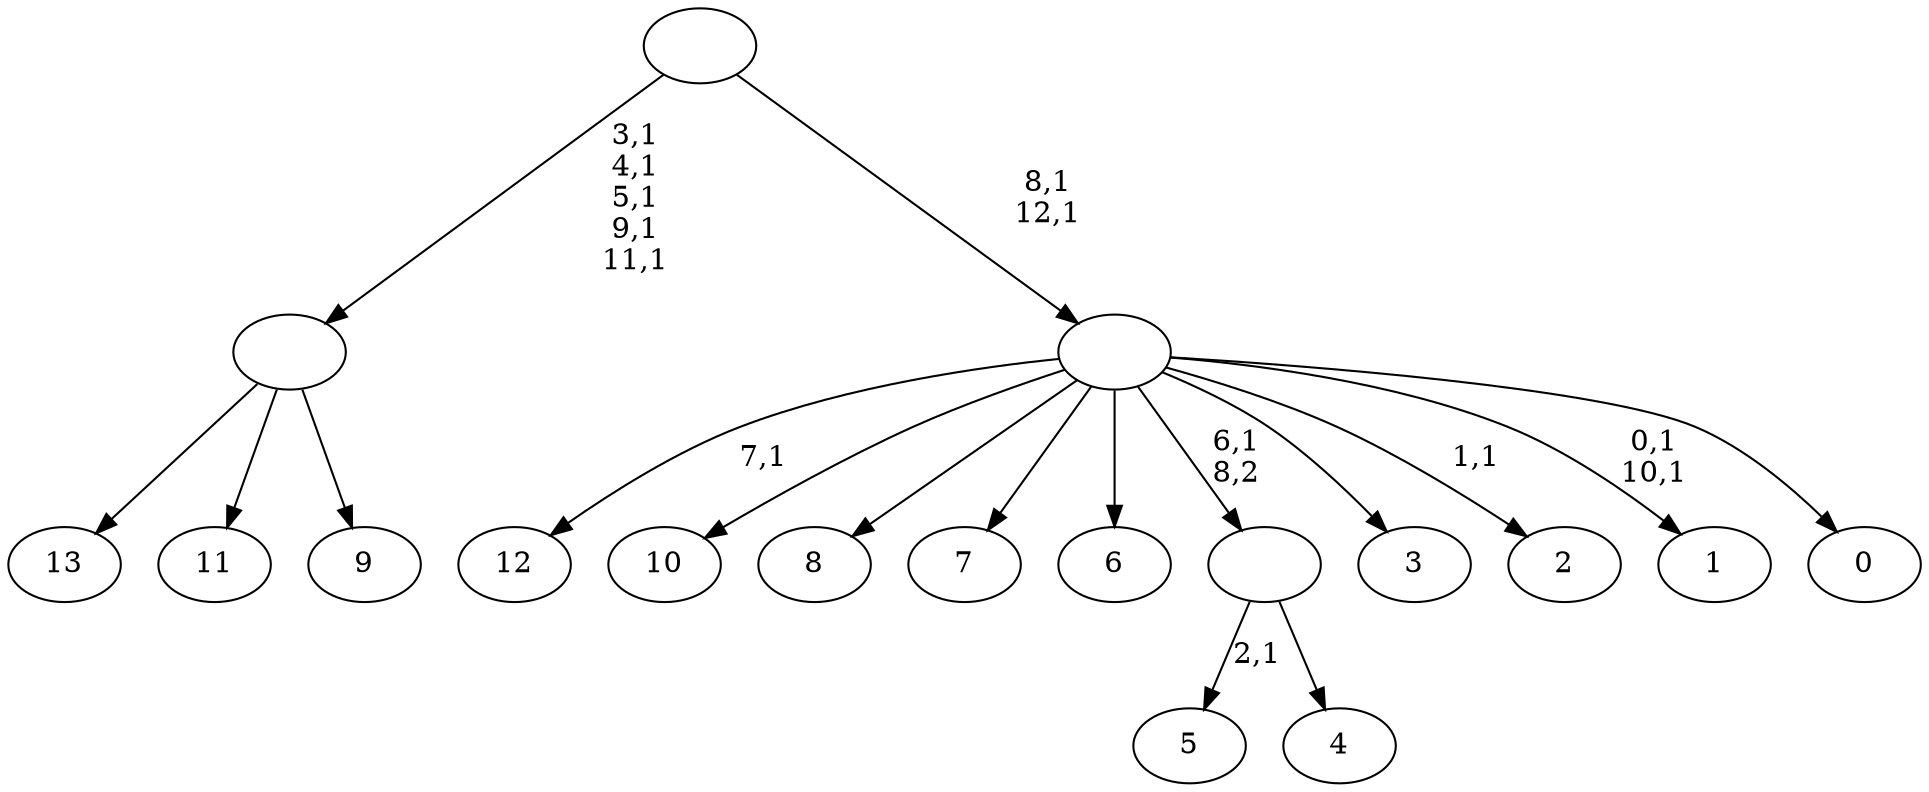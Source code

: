 digraph T {
	27 [label="13"]
	26 [label="12"]
	24 [label="11"]
	23 [label="10"]
	22 [label="9"]
	21 [label=""]
	16 [label="8"]
	15 [label="7"]
	14 [label="6"]
	13 [label="5"]
	11 [label="4"]
	10 [label=""]
	9 [label="3"]
	8 [label="2"]
	6 [label="1"]
	3 [label="0"]
	2 [label=""]
	0 [label=""]
	21 -> 27 [label=""]
	21 -> 24 [label=""]
	21 -> 22 [label=""]
	10 -> 13 [label="2,1"]
	10 -> 11 [label=""]
	2 -> 6 [label="0,1\n10,1"]
	2 -> 8 [label="1,1"]
	2 -> 26 [label="7,1"]
	2 -> 23 [label=""]
	2 -> 16 [label=""]
	2 -> 15 [label=""]
	2 -> 14 [label=""]
	2 -> 10 [label="6,1\n8,2"]
	2 -> 9 [label=""]
	2 -> 3 [label=""]
	0 -> 2 [label="8,1\n12,1"]
	0 -> 21 [label="3,1\n4,1\n5,1\n9,1\n11,1"]
}
